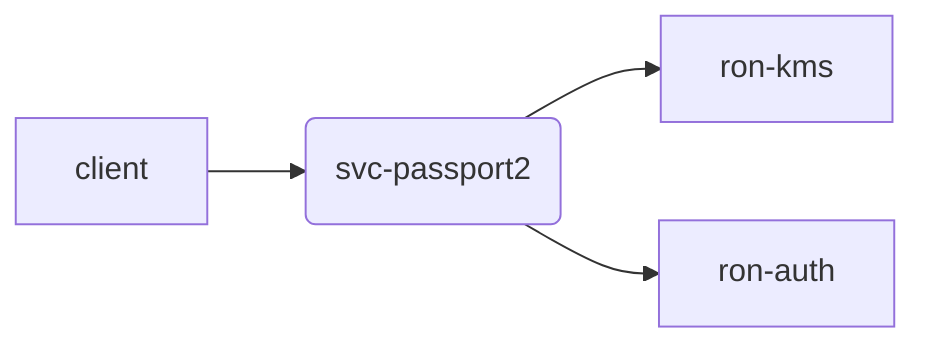 %% Mermaid architecture diagram (placeholder)
flowchart LR
  A[client] --> B(svc-passport2)
  B --> C[ron-kms]
  B --> D[ron-auth]
